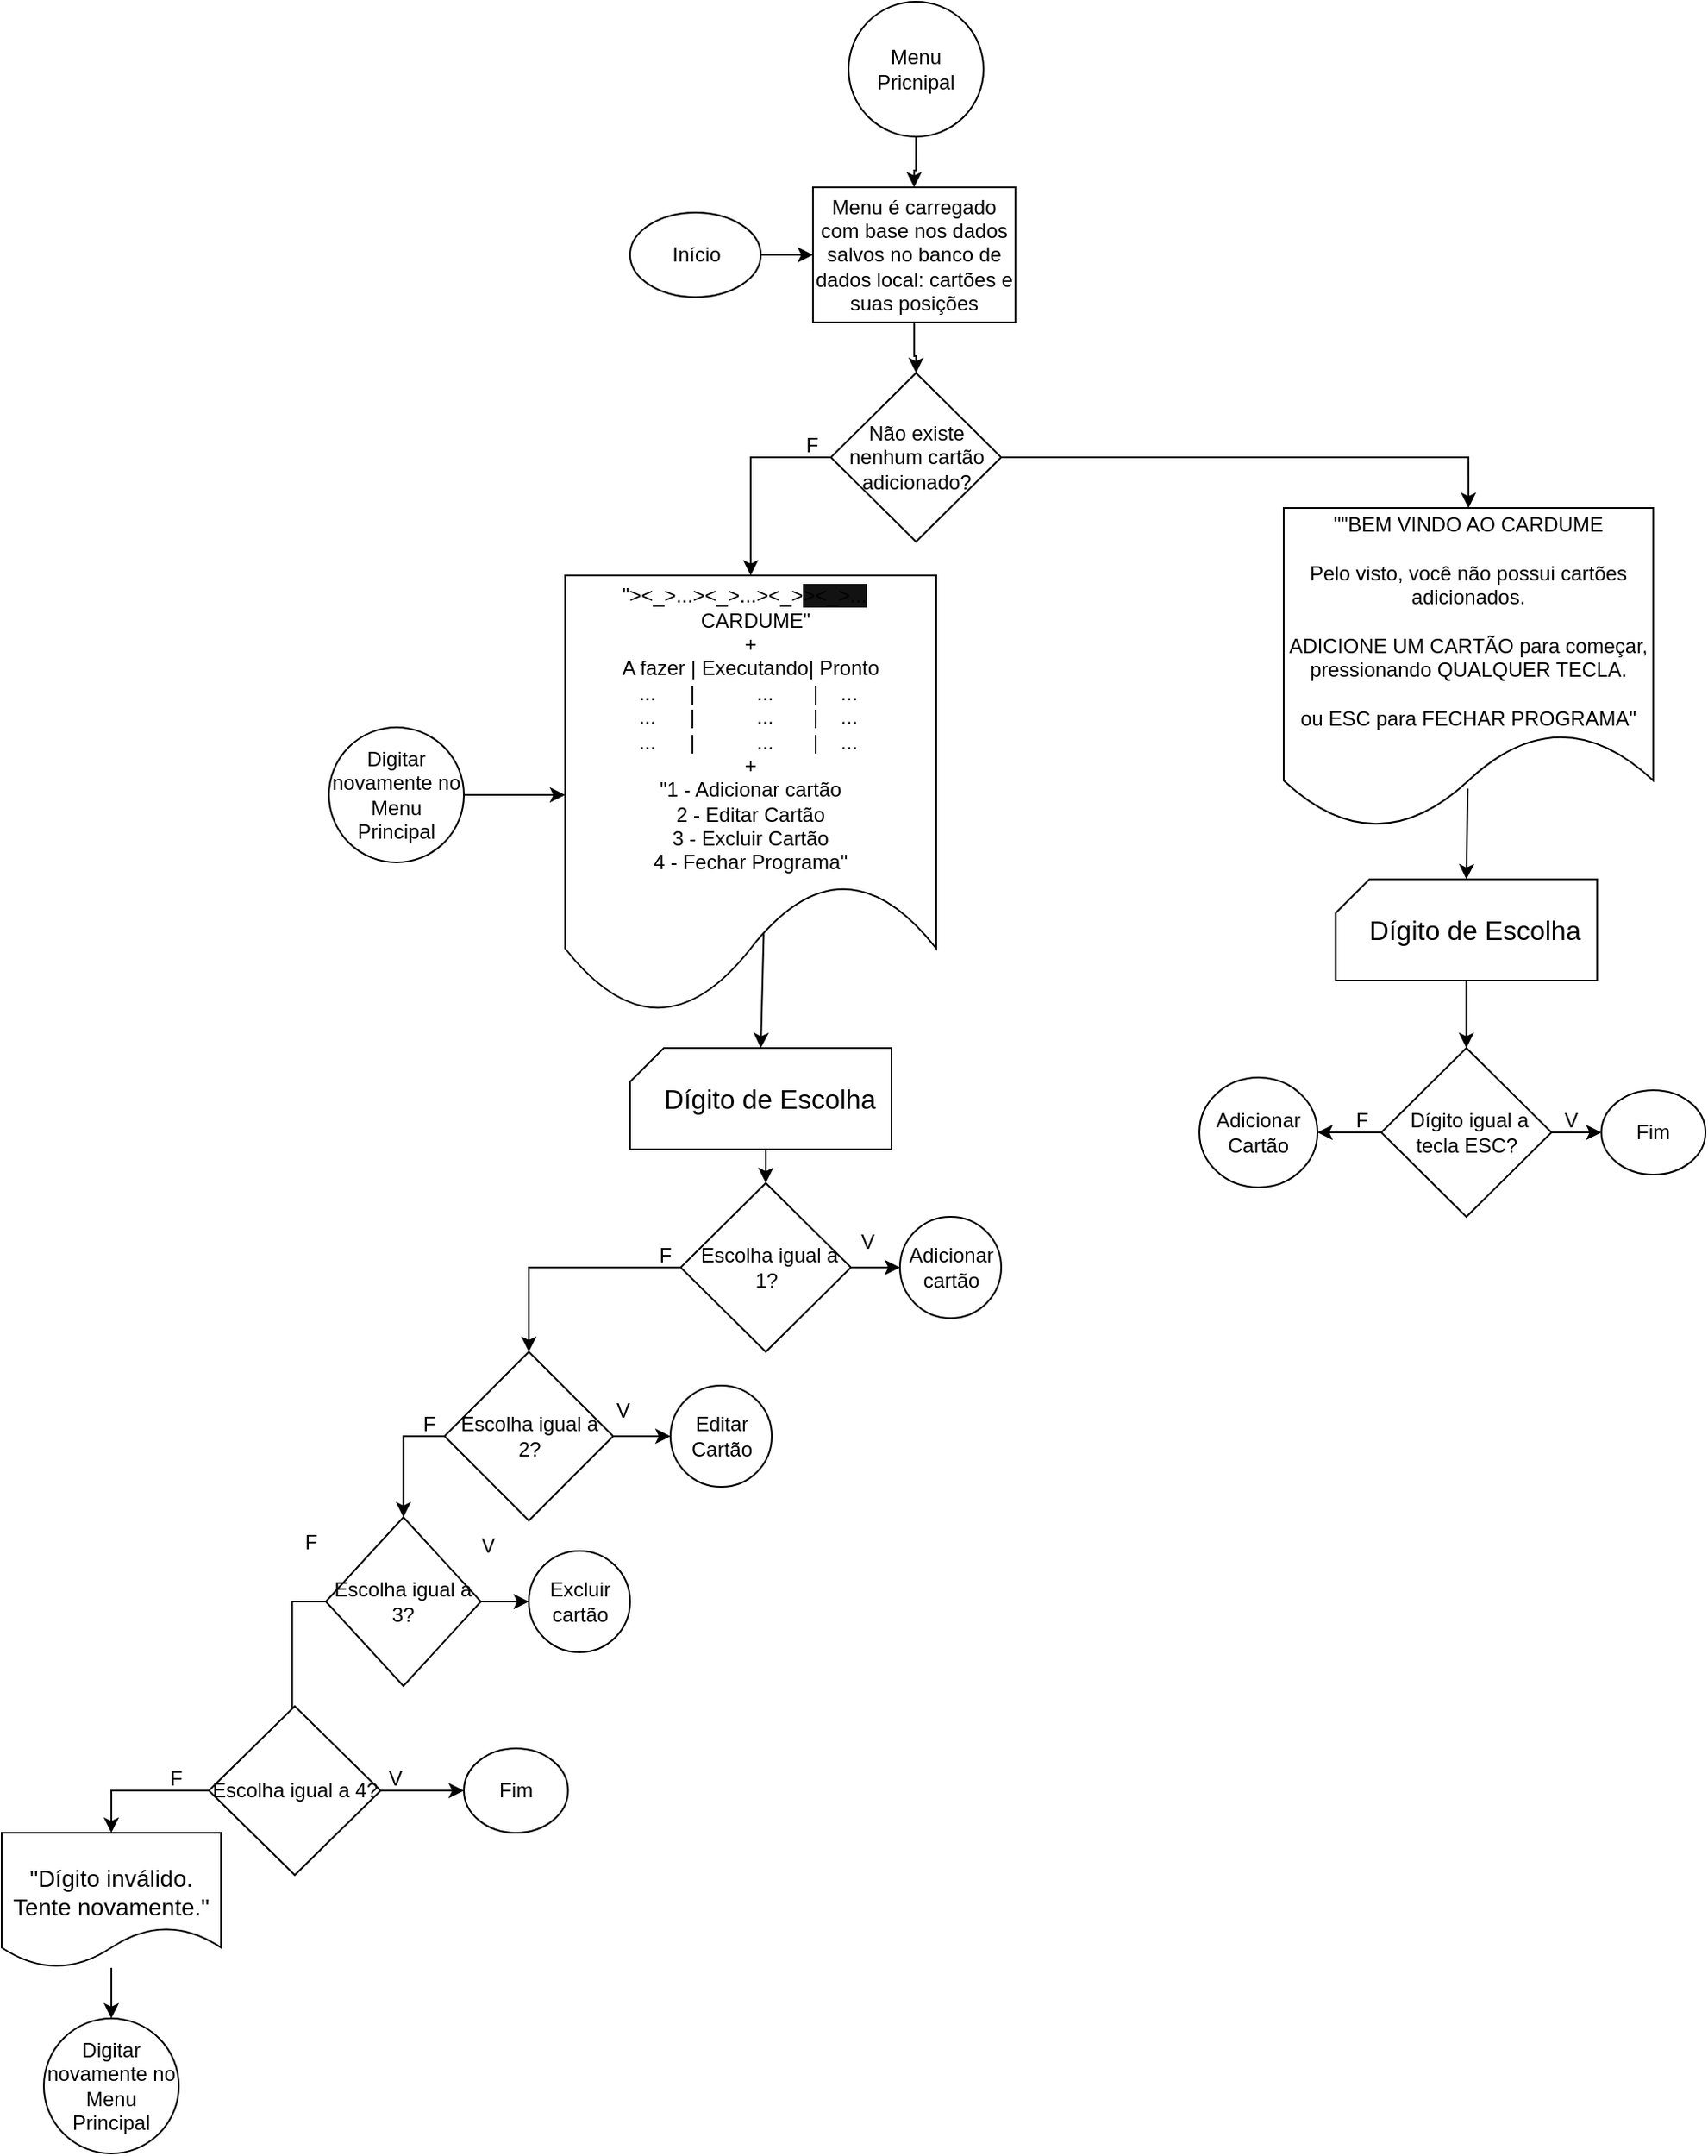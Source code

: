 <mxfile version="27.0.9">
  <diagram name="Página-1" id="tM3ftosBq5wTvWjN4mbQ">
    <mxGraphModel dx="1226" dy="776" grid="1" gridSize="10" guides="1" tooltips="1" connect="1" arrows="1" fold="1" page="1" pageScale="1" pageWidth="1169" pageHeight="1654" math="0" shadow="0">
      <root>
        <mxCell id="0" />
        <mxCell id="1" parent="0" />
        <mxCell id="7ZSRkaOjpOQk4Y71W81P-2" value="&lt;div style=&quot;text-align: left;&quot;&gt;&lt;span style=&quot;background-color: light-dark(#ffffff, var(--ge-dark-color, #121212)); color: light-dark(rgb(0, 0, 0), rgb(255, 255, 255));&quot;&gt;&quot;&amp;gt;&amp;lt;_&amp;gt;...&amp;gt;&amp;lt;_&amp;gt;...&amp;gt;&amp;lt;_&amp;gt;&lt;/span&gt;&lt;span style=&quot;background-color: rgb(18, 18, 18); color: light-dark(rgb(0, 0, 0), rgb(255, 255, 255));&quot;&gt;&amp;gt;&amp;lt;_&amp;gt;...&lt;/span&gt;&lt;/div&gt;&lt;div style=&quot;text-align: left;&quot;&gt;&lt;span style=&quot;background-color: transparent; color: light-dark(rgb(0, 0, 0), rgb(255, 255, 255)); text-align: center;&quot;&gt;&amp;nbsp; &amp;nbsp; &amp;nbsp; &amp;nbsp; &amp;nbsp; &amp;nbsp; &amp;nbsp; CARDUME&quot;&lt;/span&gt;&lt;/div&gt;&lt;div&gt;&lt;div&gt;+&lt;/div&gt;&lt;div&gt;A fazer | Executando| Pronto&lt;/div&gt;&lt;div style=&quot;text-align: left;&quot;&gt;&amp;nbsp; &amp;nbsp;...&amp;nbsp; &amp;nbsp; &amp;nbsp; |&amp;nbsp; &amp;nbsp; &amp;nbsp; &amp;nbsp; &amp;nbsp; &amp;nbsp;...&amp;nbsp; &amp;nbsp; &amp;nbsp; &amp;nbsp;|&amp;nbsp; &amp;nbsp; ...&lt;/div&gt;&lt;div style=&quot;text-align: left;&quot;&gt;&amp;nbsp; &amp;nbsp;...&amp;nbsp; &amp;nbsp; &amp;nbsp; |&amp;nbsp; &amp;nbsp; &amp;nbsp; &amp;nbsp; &amp;nbsp; &amp;nbsp;...&amp;nbsp; &amp;nbsp; &amp;nbsp; &amp;nbsp;|&amp;nbsp; &amp;nbsp; ...&lt;/div&gt;&lt;div style=&quot;text-align: left;&quot;&gt;&amp;nbsp; &amp;nbsp;...&amp;nbsp; &amp;nbsp; &amp;nbsp; |&amp;nbsp; &amp;nbsp; &amp;nbsp; &amp;nbsp; &amp;nbsp; &amp;nbsp;...&amp;nbsp; &amp;nbsp; &amp;nbsp; &amp;nbsp;|&amp;nbsp; &amp;nbsp; ...&lt;/div&gt;&lt;div&gt;+&lt;/div&gt;&lt;div&gt;&quot;1 - Adicionar cartão&lt;div&gt;2 - Editar Cartão&lt;/div&gt;&lt;div&gt;3 - Excluir Cartão&lt;/div&gt;&lt;div&gt;4 - Fechar Programa&quot;&lt;/div&gt;&lt;/div&gt;&lt;/div&gt;" style="shape=document;whiteSpace=wrap;html=1;boundedLbl=1;" parent="1" vertex="1">
          <mxGeometry x="364" y="380" width="220" height="260" as="geometry" />
        </mxCell>
        <mxCell id="7ZSRkaOjpOQk4Y71W81P-9" style="edgeStyle=orthogonalEdgeStyle;rounded=0;orthogonalLoop=1;jettySize=auto;html=1;exitX=0.5;exitY=1;exitDx=0;exitDy=0;exitPerimeter=0;entryX=0.5;entryY=0;entryDx=0;entryDy=0;" parent="1" source="7ZSRkaOjpOQk4Y71W81P-4" target="7ZSRkaOjpOQk4Y71W81P-10" edge="1">
          <mxGeometry relative="1" as="geometry">
            <mxPoint x="490.94" y="690" as="targetPoint" />
          </mxGeometry>
        </mxCell>
        <mxCell id="7ZSRkaOjpOQk4Y71W81P-12" style="edgeStyle=orthogonalEdgeStyle;rounded=0;orthogonalLoop=1;jettySize=auto;html=1;exitX=1;exitY=0.5;exitDx=0;exitDy=0;entryX=0;entryY=0.5;entryDx=0;entryDy=0;" parent="1" source="7ZSRkaOjpOQk4Y71W81P-10" target="7ZSRkaOjpOQk4Y71W81P-11" edge="1">
          <mxGeometry relative="1" as="geometry" />
        </mxCell>
        <mxCell id="7ZSRkaOjpOQk4Y71W81P-19" style="edgeStyle=orthogonalEdgeStyle;rounded=0;orthogonalLoop=1;jettySize=auto;html=1;exitX=0;exitY=0.5;exitDx=0;exitDy=0;" parent="1" source="7ZSRkaOjpOQk4Y71W81P-10" target="7ZSRkaOjpOQk4Y71W81P-15" edge="1">
          <mxGeometry relative="1" as="geometry">
            <Array as="points">
              <mxPoint x="342.5" y="790" />
            </Array>
          </mxGeometry>
        </mxCell>
        <mxCell id="7ZSRkaOjpOQk4Y71W81P-10" value="&amp;nbsp;Escolha igual a 1?" style="rhombus;whiteSpace=wrap;html=1;" parent="1" vertex="1">
          <mxGeometry x="432.5" y="740" width="100.94" height="100" as="geometry" />
        </mxCell>
        <mxCell id="7ZSRkaOjpOQk4Y71W81P-11" value="Adicionar cartão" style="ellipse;whiteSpace=wrap;html=1;aspect=fixed;" parent="1" vertex="1">
          <mxGeometry x="562.5" y="760" width="60" height="60" as="geometry" />
        </mxCell>
        <mxCell id="7ZSRkaOjpOQk4Y71W81P-14" style="edgeStyle=orthogonalEdgeStyle;rounded=0;orthogonalLoop=1;jettySize=auto;html=1;exitX=1;exitY=0.5;exitDx=0;exitDy=0;entryX=0;entryY=0.5;entryDx=0;entryDy=0;" parent="1" source="7ZSRkaOjpOQk4Y71W81P-15" target="7ZSRkaOjpOQk4Y71W81P-16" edge="1">
          <mxGeometry relative="1" as="geometry" />
        </mxCell>
        <mxCell id="7ZSRkaOjpOQk4Y71W81P-24" style="edgeStyle=orthogonalEdgeStyle;rounded=0;orthogonalLoop=1;jettySize=auto;html=1;exitX=0;exitY=0.5;exitDx=0;exitDy=0;" parent="1" source="7ZSRkaOjpOQk4Y71W81P-15" target="7ZSRkaOjpOQk4Y71W81P-21" edge="1">
          <mxGeometry relative="1" as="geometry" />
        </mxCell>
        <mxCell id="7ZSRkaOjpOQk4Y71W81P-15" value="Escolha igual a 2?" style="rhombus;whiteSpace=wrap;html=1;" parent="1" vertex="1">
          <mxGeometry x="292.5" y="840" width="100" height="100" as="geometry" />
        </mxCell>
        <mxCell id="7ZSRkaOjpOQk4Y71W81P-16" value="Editar Cartão" style="ellipse;whiteSpace=wrap;html=1;aspect=fixed;" parent="1" vertex="1">
          <mxGeometry x="426.5" y="860" width="60" height="60" as="geometry" />
        </mxCell>
        <mxCell id="7ZSRkaOjpOQk4Y71W81P-20" style="edgeStyle=orthogonalEdgeStyle;rounded=0;orthogonalLoop=1;jettySize=auto;html=1;exitX=1;exitY=0.5;exitDx=0;exitDy=0;entryX=0;entryY=0.5;entryDx=0;entryDy=0;" parent="1" source="7ZSRkaOjpOQk4Y71W81P-21" target="7ZSRkaOjpOQk4Y71W81P-22" edge="1">
          <mxGeometry relative="1" as="geometry" />
        </mxCell>
        <mxCell id="7ZSRkaOjpOQk4Y71W81P-28" style="edgeStyle=orthogonalEdgeStyle;rounded=0;orthogonalLoop=1;jettySize=auto;html=1;exitX=0;exitY=0.5;exitDx=0;exitDy=0;entryX=0.5;entryY=0;entryDx=0;entryDy=0;" parent="1" source="7ZSRkaOjpOQk4Y71W81P-21" target="7ZSRkaOjpOQk4Y71W81P-26" edge="1">
          <mxGeometry relative="1" as="geometry" />
        </mxCell>
        <mxCell id="7ZSRkaOjpOQk4Y71W81P-21" value="Escolha igual a 3?" style="rhombus;whiteSpace=wrap;html=1;" parent="1" vertex="1">
          <mxGeometry x="222.19" y="938" width="91.87" height="100" as="geometry" />
        </mxCell>
        <mxCell id="7ZSRkaOjpOQk4Y71W81P-22" value="Excluir cartão" style="ellipse;whiteSpace=wrap;html=1;aspect=fixed;" parent="1" vertex="1">
          <mxGeometry x="342.5" y="958" width="60" height="60" as="geometry" />
        </mxCell>
        <mxCell id="7ZSRkaOjpOQk4Y71W81P-25" style="edgeStyle=orthogonalEdgeStyle;rounded=0;orthogonalLoop=1;jettySize=auto;html=1;exitX=1;exitY=0.5;exitDx=0;exitDy=0;entryX=0;entryY=0.5;entryDx=0;entryDy=0;" parent="1" source="7ZSRkaOjpOQk4Y71W81P-26" edge="1">
          <mxGeometry relative="1" as="geometry">
            <mxPoint x="304" y="1100" as="targetPoint" />
          </mxGeometry>
        </mxCell>
        <mxCell id="7ZSRkaOjpOQk4Y71W81P-26" value="Escolha igual a 4?" style="rhombus;whiteSpace=wrap;html=1;" parent="1" vertex="1">
          <mxGeometry x="152.81" y="1050" width="101.87" height="100" as="geometry" />
        </mxCell>
        <mxCell id="CyyOgFIPkW3TxfJR1gr0-9" value="" style="edgeStyle=orthogonalEdgeStyle;rounded=0;orthogonalLoop=1;jettySize=auto;html=1;" parent="1" source="7ZSRkaOjpOQk4Y71W81P-30" target="CyyOgFIPkW3TxfJR1gr0-8" edge="1">
          <mxGeometry relative="1" as="geometry" />
        </mxCell>
        <mxCell id="7ZSRkaOjpOQk4Y71W81P-30" value="&lt;div&gt;&lt;br&gt;&lt;/div&gt;&lt;div&gt;&lt;font style=&quot;font-size: 14px;&quot;&gt;&quot;Dígito inválido. Tente novamente.&quot;&lt;/font&gt;&lt;/div&gt;" style="shape=document;whiteSpace=wrap;html=1;boundedLbl=1;" parent="1" vertex="1">
          <mxGeometry x="30" y="1125" width="130" height="80" as="geometry" />
        </mxCell>
        <mxCell id="CyyOgFIPkW3TxfJR1gr0-4" value="" style="endArrow=classic;html=1;rounded=0;exitX=0;exitY=0.5;exitDx=0;exitDy=0;entryX=0.5;entryY=0;entryDx=0;entryDy=0;" parent="1" source="7ZSRkaOjpOQk4Y71W81P-26" target="7ZSRkaOjpOQk4Y71W81P-30" edge="1">
          <mxGeometry width="50" height="50" relative="1" as="geometry">
            <mxPoint x="142.81" y="1170" as="sourcePoint" />
            <mxPoint x="22.81" y="1130" as="targetPoint" />
            <Array as="points">
              <mxPoint x="95" y="1100" />
            </Array>
          </mxGeometry>
        </mxCell>
        <mxCell id="CyyOgFIPkW3TxfJR1gr0-5" value="" style="group" parent="1" vertex="1" connectable="0">
          <mxGeometry x="402.5" y="660" width="157.5" height="60" as="geometry" />
        </mxCell>
        <mxCell id="_0cxiAFkDxXxnWQI2h8j-1" value="" style="group" parent="CyyOgFIPkW3TxfJR1gr0-5" vertex="1" connectable="0">
          <mxGeometry width="157.5" height="60" as="geometry" />
        </mxCell>
        <mxCell id="_0cxiAFkDxXxnWQI2h8j-2" value="" style="group" parent="_0cxiAFkDxXxnWQI2h8j-1" vertex="1" connectable="0">
          <mxGeometry width="157.5" height="60" as="geometry" />
        </mxCell>
        <mxCell id="7ZSRkaOjpOQk4Y71W81P-4" value="" style="verticalLabelPosition=bottom;verticalAlign=top;html=1;shape=card;whiteSpace=wrap;size=20;arcSize=12;container=1;" parent="_0cxiAFkDxXxnWQI2h8j-2" vertex="1">
          <mxGeometry width="155" height="60" as="geometry" />
        </mxCell>
        <mxCell id="7ZSRkaOjpOQk4Y71W81P-5" value="&lt;font style=&quot;font-size: 16px;&quot;&gt;Dígito de Escolha&lt;/font&gt;" style="text;html=1;align=center;verticalAlign=middle;resizable=0;points=[];autosize=1;strokeColor=none;fillColor=none;" parent="_0cxiAFkDxXxnWQI2h8j-2" vertex="1">
          <mxGeometry x="7.5" y="15" width="150" height="30" as="geometry" />
        </mxCell>
        <mxCell id="CyyOgFIPkW3TxfJR1gr0-6" value="" style="endArrow=classic;html=1;rounded=0;entryX=0.5;entryY=0;entryDx=0;entryDy=0;entryPerimeter=0;exitX=0.535;exitY=0.816;exitDx=0;exitDy=0;exitPerimeter=0;" parent="1" source="7ZSRkaOjpOQk4Y71W81P-2" target="7ZSRkaOjpOQk4Y71W81P-4" edge="1">
          <mxGeometry width="50" height="50" relative="1" as="geometry">
            <mxPoint x="360.94" y="530" as="sourcePoint" />
            <mxPoint x="410.94" y="480" as="targetPoint" />
          </mxGeometry>
        </mxCell>
        <mxCell id="CyyOgFIPkW3TxfJR1gr0-8" value="Digitar novamente no Menu Principal" style="ellipse;whiteSpace=wrap;html=1;" parent="1" vertex="1">
          <mxGeometry x="55" y="1235" width="80" height="80" as="geometry" />
        </mxCell>
        <mxCell id="_0cxiAFkDxXxnWQI2h8j-5" value="V" style="text;html=1;align=center;verticalAlign=middle;resizable=0;points=[];autosize=1;strokeColor=none;fillColor=none;" parent="1" vertex="1">
          <mxGeometry x="247.81" y="1078" width="30" height="30" as="geometry" />
        </mxCell>
        <mxCell id="_0cxiAFkDxXxnWQI2h8j-6" value="F" style="text;html=1;align=center;verticalAlign=middle;resizable=0;points=[];autosize=1;strokeColor=none;fillColor=none;" parent="1" vertex="1">
          <mxGeometry x="117.81" y="1078" width="30" height="30" as="geometry" />
        </mxCell>
        <mxCell id="_0cxiAFkDxXxnWQI2h8j-8" value="V" style="text;html=1;align=center;verticalAlign=middle;resizable=0;points=[];autosize=1;strokeColor=none;fillColor=none;" parent="1" vertex="1">
          <mxGeometry x="302.5" y="940" width="30" height="30" as="geometry" />
        </mxCell>
        <mxCell id="_0cxiAFkDxXxnWQI2h8j-9" value="V" style="text;html=1;align=center;verticalAlign=middle;resizable=0;points=[];autosize=1;strokeColor=none;fillColor=none;" parent="1" vertex="1">
          <mxGeometry x="382.5" y="860" width="30" height="30" as="geometry" />
        </mxCell>
        <mxCell id="_0cxiAFkDxXxnWQI2h8j-10" value="V" style="text;html=1;align=center;verticalAlign=middle;resizable=0;points=[];autosize=1;strokeColor=none;fillColor=none;" parent="1" vertex="1">
          <mxGeometry x="527.5" y="760" width="30" height="30" as="geometry" />
        </mxCell>
        <mxCell id="_0cxiAFkDxXxnWQI2h8j-11" value="F" style="text;html=1;align=center;verticalAlign=middle;resizable=0;points=[];autosize=1;strokeColor=none;fillColor=none;" parent="1" vertex="1">
          <mxGeometry x="267.5" y="868" width="30" height="30" as="geometry" />
        </mxCell>
        <mxCell id="_0cxiAFkDxXxnWQI2h8j-12" value="F" style="text;html=1;align=center;verticalAlign=middle;resizable=0;points=[];autosize=1;strokeColor=none;fillColor=none;" parent="1" vertex="1">
          <mxGeometry x="407.5" y="768" width="30" height="30" as="geometry" />
        </mxCell>
        <mxCell id="_0cxiAFkDxXxnWQI2h8j-13" value="F" style="text;html=1;align=center;verticalAlign=middle;resizable=0;points=[];autosize=1;strokeColor=none;fillColor=none;" parent="1" vertex="1">
          <mxGeometry x="197.5" y="938" width="30" height="30" as="geometry" />
        </mxCell>
        <mxCell id="3FmYjtHBH9HM53KRSDp2-3" value="" style="edgeStyle=orthogonalEdgeStyle;rounded=0;orthogonalLoop=1;jettySize=auto;html=1;" parent="1" source="Tqs_XFMELXFWNRah4-Qo-1" target="3FmYjtHBH9HM53KRSDp2-2" edge="1">
          <mxGeometry relative="1" as="geometry" />
        </mxCell>
        <mxCell id="Tqs_XFMELXFWNRah4-Qo-1" value="Menu Pricnipal" style="ellipse;whiteSpace=wrap;html=1;" parent="1" vertex="1">
          <mxGeometry x="532.03" y="40" width="80" height="80" as="geometry" />
        </mxCell>
        <mxCell id="3FmYjtHBH9HM53KRSDp2-5" value="" style="edgeStyle=orthogonalEdgeStyle;rounded=0;orthogonalLoop=1;jettySize=auto;html=1;" parent="1" source="3FmYjtHBH9HM53KRSDp2-2" target="3FmYjtHBH9HM53KRSDp2-4" edge="1">
          <mxGeometry relative="1" as="geometry" />
        </mxCell>
        <mxCell id="3FmYjtHBH9HM53KRSDp2-2" value="Menu é carregado com base nos dados salvos no banco de dados local: cartões e suas posições" style="rounded=0;whiteSpace=wrap;html=1;" parent="1" vertex="1">
          <mxGeometry x="510.94" y="150" width="120" height="80" as="geometry" />
        </mxCell>
        <mxCell id="3FmYjtHBH9HM53KRSDp2-6" style="edgeStyle=orthogonalEdgeStyle;rounded=0;orthogonalLoop=1;jettySize=auto;html=1;exitX=0;exitY=0.5;exitDx=0;exitDy=0;entryX=0.5;entryY=0;entryDx=0;entryDy=0;" parent="1" source="3FmYjtHBH9HM53KRSDp2-4" target="7ZSRkaOjpOQk4Y71W81P-2" edge="1">
          <mxGeometry relative="1" as="geometry" />
        </mxCell>
        <mxCell id="3FmYjtHBH9HM53KRSDp2-9" style="edgeStyle=orthogonalEdgeStyle;rounded=0;orthogonalLoop=1;jettySize=auto;html=1;exitX=1;exitY=0.5;exitDx=0;exitDy=0;entryX=0.5;entryY=0;entryDx=0;entryDy=0;" parent="1" source="3FmYjtHBH9HM53KRSDp2-4" target="3FmYjtHBH9HM53KRSDp2-8" edge="1">
          <mxGeometry relative="1" as="geometry" />
        </mxCell>
        <mxCell id="3FmYjtHBH9HM53KRSDp2-4" value="Não existe nenhum cartão adicionado?" style="rhombus;whiteSpace=wrap;html=1;" parent="1" vertex="1">
          <mxGeometry x="521.56" y="260" width="100.94" height="100" as="geometry" />
        </mxCell>
        <mxCell id="3FmYjtHBH9HM53KRSDp2-7" value="F" style="text;html=1;align=center;verticalAlign=middle;resizable=0;points=[];autosize=1;strokeColor=none;fillColor=none;" parent="1" vertex="1">
          <mxGeometry x="495" y="288" width="30" height="30" as="geometry" />
        </mxCell>
        <mxCell id="3FmYjtHBH9HM53KRSDp2-8" value="&quot;&quot;BEM VINDO AO CARDUME&lt;div&gt;&lt;br&gt;&lt;/div&gt;Pelo visto, você não possui cartões adicionados.&lt;div&gt;&lt;br&gt;&lt;/div&gt;&lt;div&gt;ADICIONE UM CARTÃO para começar, pressionando QUALQUER TECLA.&lt;br&gt;&lt;span style=&quot;background-color: transparent; color: light-dark(rgb(0, 0, 0), rgb(255, 255, 255));&quot;&gt;&lt;br&gt;&lt;/span&gt;&lt;div&gt;&lt;span style=&quot;background-color: transparent; color: light-dark(rgb(0, 0, 0), rgb(255, 255, 255));&quot;&gt;ou ESC para FECHAR PROGRAMA&quot;&lt;/span&gt;&lt;/div&gt;&lt;/div&gt;" style="shape=document;whiteSpace=wrap;html=1;boundedLbl=1;" parent="1" vertex="1">
          <mxGeometry x="790" y="340" width="219.06" height="190" as="geometry" />
        </mxCell>
        <mxCell id="3FmYjtHBH9HM53KRSDp2-24" value="" style="edgeStyle=orthogonalEdgeStyle;rounded=0;orthogonalLoop=1;jettySize=auto;html=1;" parent="1" source="3FmYjtHBH9HM53KRSDp2-10" target="3FmYjtHBH9HM53KRSDp2-23" edge="1">
          <mxGeometry relative="1" as="geometry" />
        </mxCell>
        <mxCell id="3FmYjtHBH9HM53KRSDp2-27" value="" style="edgeStyle=orthogonalEdgeStyle;rounded=0;orthogonalLoop=1;jettySize=auto;html=1;" parent="1" source="3FmYjtHBH9HM53KRSDp2-10" target="3FmYjtHBH9HM53KRSDp2-26" edge="1">
          <mxGeometry relative="1" as="geometry" />
        </mxCell>
        <mxCell id="3FmYjtHBH9HM53KRSDp2-10" value="&amp;nbsp;Dígito igual a tecla ESC?" style="rhombus;whiteSpace=wrap;html=1;" parent="1" vertex="1">
          <mxGeometry x="847.81" y="660" width="100.94" height="100" as="geometry" />
        </mxCell>
        <mxCell id="3FmYjtHBH9HM53KRSDp2-12" value="" style="group" parent="1" vertex="1" connectable="0">
          <mxGeometry x="820.78" y="560" width="157.5" height="60" as="geometry" />
        </mxCell>
        <mxCell id="3FmYjtHBH9HM53KRSDp2-13" value="" style="group" parent="3FmYjtHBH9HM53KRSDp2-12" vertex="1" connectable="0">
          <mxGeometry width="157.5" height="60" as="geometry" />
        </mxCell>
        <mxCell id="3FmYjtHBH9HM53KRSDp2-14" value="" style="group" parent="3FmYjtHBH9HM53KRSDp2-13" vertex="1" connectable="0">
          <mxGeometry width="157.5" height="60" as="geometry" />
        </mxCell>
        <mxCell id="3FmYjtHBH9HM53KRSDp2-15" value="" style="verticalLabelPosition=bottom;verticalAlign=top;html=1;shape=card;whiteSpace=wrap;size=20;arcSize=12;container=1;" parent="3FmYjtHBH9HM53KRSDp2-14" vertex="1">
          <mxGeometry width="155" height="60" as="geometry" />
        </mxCell>
        <mxCell id="3FmYjtHBH9HM53KRSDp2-16" value="&lt;font style=&quot;font-size: 16px;&quot;&gt;Dígito de Escolha&lt;/font&gt;" style="text;html=1;align=center;verticalAlign=middle;resizable=0;points=[];autosize=1;strokeColor=none;fillColor=none;" parent="3FmYjtHBH9HM53KRSDp2-14" vertex="1">
          <mxGeometry x="7.5" y="15" width="150" height="30" as="geometry" />
        </mxCell>
        <mxCell id="3FmYjtHBH9HM53KRSDp2-18" value="" style="endArrow=classic;html=1;rounded=0;entryX=0.5;entryY=0;entryDx=0;entryDy=0;entryPerimeter=0;exitX=0.498;exitY=0.875;exitDx=0;exitDy=0;exitPerimeter=0;" parent="1" source="3FmYjtHBH9HM53KRSDp2-8" target="3FmYjtHBH9HM53KRSDp2-15" edge="1">
          <mxGeometry width="50" height="50" relative="1" as="geometry">
            <mxPoint x="829.06" y="590" as="sourcePoint" />
            <mxPoint x="879.06" y="540" as="targetPoint" />
          </mxGeometry>
        </mxCell>
        <mxCell id="3FmYjtHBH9HM53KRSDp2-20" style="edgeStyle=orthogonalEdgeStyle;rounded=0;orthogonalLoop=1;jettySize=auto;html=1;exitX=0.5;exitY=1;exitDx=0;exitDy=0;exitPerimeter=0;entryX=0.5;entryY=0;entryDx=0;entryDy=0;" parent="1" source="3FmYjtHBH9HM53KRSDp2-15" target="3FmYjtHBH9HM53KRSDp2-10" edge="1">
          <mxGeometry relative="1" as="geometry" />
        </mxCell>
        <mxCell id="3FmYjtHBH9HM53KRSDp2-22" value="F" style="text;html=1;align=center;verticalAlign=middle;resizable=0;points=[];autosize=1;strokeColor=none;fillColor=none;" parent="1" vertex="1">
          <mxGeometry x="820.78" y="688" width="30" height="30" as="geometry" />
        </mxCell>
        <mxCell id="3FmYjtHBH9HM53KRSDp2-23" value="Fim" style="ellipse;whiteSpace=wrap;html=1;" parent="1" vertex="1">
          <mxGeometry x="978.28" y="685" width="61.72" height="50" as="geometry" />
        </mxCell>
        <mxCell id="3FmYjtHBH9HM53KRSDp2-25" value="V" style="text;html=1;align=center;verticalAlign=middle;resizable=0;points=[];autosize=1;strokeColor=none;fillColor=none;" parent="1" vertex="1">
          <mxGeometry x="945" y="688" width="30" height="30" as="geometry" />
        </mxCell>
        <mxCell id="3FmYjtHBH9HM53KRSDp2-26" value="Adicionar Cartão" style="ellipse;whiteSpace=wrap;html=1;" parent="1" vertex="1">
          <mxGeometry x="740" y="677.5" width="70" height="65" as="geometry" />
        </mxCell>
        <mxCell id="3FmYjtHBH9HM53KRSDp2-29" style="edgeStyle=orthogonalEdgeStyle;rounded=0;orthogonalLoop=1;jettySize=auto;html=1;exitX=1;exitY=0.5;exitDx=0;exitDy=0;entryX=0;entryY=0.5;entryDx=0;entryDy=0;" parent="1" source="3FmYjtHBH9HM53KRSDp2-28" target="3FmYjtHBH9HM53KRSDp2-2" edge="1">
          <mxGeometry relative="1" as="geometry" />
        </mxCell>
        <mxCell id="3FmYjtHBH9HM53KRSDp2-28" value="Início" style="ellipse;whiteSpace=wrap;html=1;" parent="1" vertex="1">
          <mxGeometry x="402.5" y="165" width="77.5" height="50" as="geometry" />
        </mxCell>
        <mxCell id="3FmYjtHBH9HM53KRSDp2-31" style="edgeStyle=orthogonalEdgeStyle;rounded=0;orthogonalLoop=1;jettySize=auto;html=1;exitX=1;exitY=0.5;exitDx=0;exitDy=0;entryX=0;entryY=0.5;entryDx=0;entryDy=0;" parent="1" source="3FmYjtHBH9HM53KRSDp2-30" target="7ZSRkaOjpOQk4Y71W81P-2" edge="1">
          <mxGeometry relative="1" as="geometry" />
        </mxCell>
        <mxCell id="3FmYjtHBH9HM53KRSDp2-30" value="Digitar novamente no Menu Principal" style="ellipse;whiteSpace=wrap;html=1;" parent="1" vertex="1">
          <mxGeometry x="224" y="470" width="80" height="80" as="geometry" />
        </mxCell>
        <mxCell id="3FmYjtHBH9HM53KRSDp2-32" value="Fim" style="ellipse;whiteSpace=wrap;html=1;" parent="1" vertex="1">
          <mxGeometry x="304" y="1075" width="61.72" height="50" as="geometry" />
        </mxCell>
      </root>
    </mxGraphModel>
  </diagram>
</mxfile>
